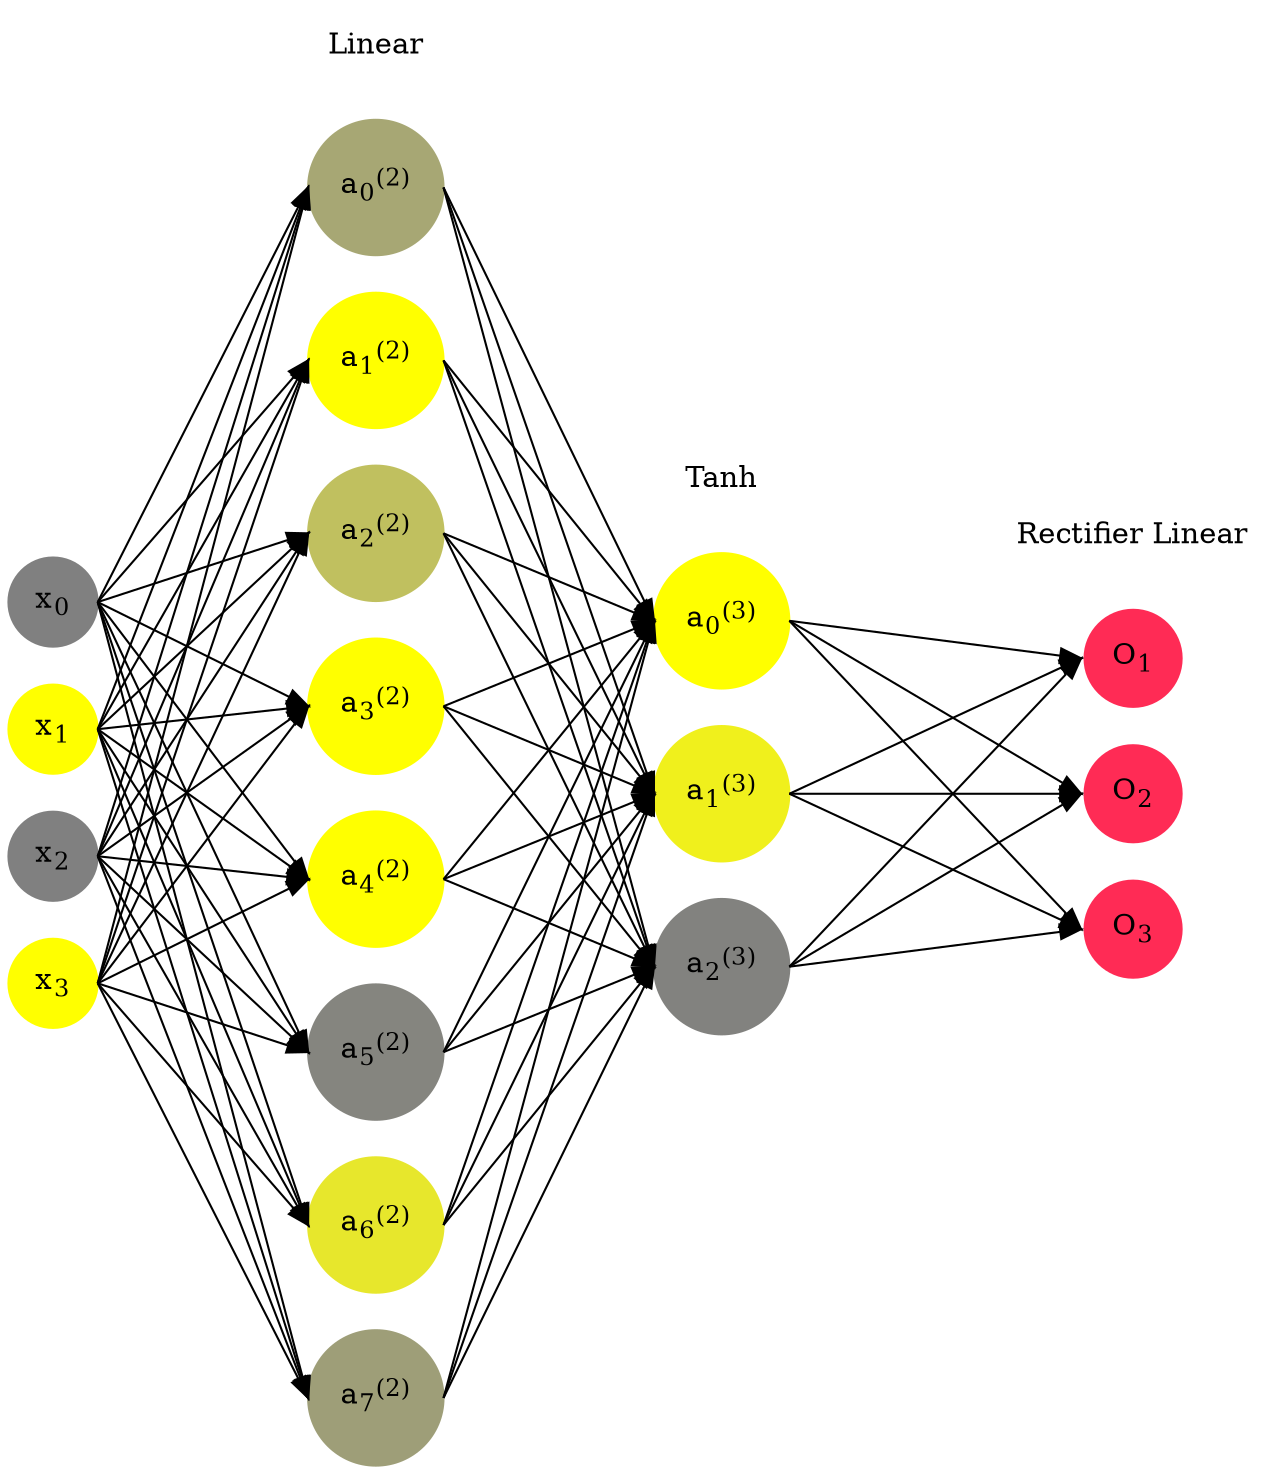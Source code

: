 digraph G {
	rankdir = LR;
	splines=false;
	edge[style=invis];
	ranksep= 1.4;
	{
	node [shape=circle, color="0.1667, 0.0, 0.5", style=filled, fillcolor="0.1667, 0.0, 0.5"];
	x0 [label=<x<sub>0</sub>>];
	}
	{
	node [shape=circle, color="0.1667, 1.0, 1.0", style=filled, fillcolor="0.1667, 1.0, 1.0"];
	x1 [label=<x<sub>1</sub>>];
	}
	{
	node [shape=circle, color="0.1667, 0.0, 0.5", style=filled, fillcolor="0.1667, 0.0, 0.5"];
	x2 [label=<x<sub>2</sub>>];
	}
	{
	node [shape=circle, color="0.1667, 1.0, 1.0", style=filled, fillcolor="0.1667, 1.0, 1.0"];
	x3 [label=<x<sub>3</sub>>];
	}
	{
	node [shape=circle, color="0.1667, 0.305126, 0.652563", style=filled, fillcolor="0.1667, 0.305126, 0.652563"];
	a02 [label=<a<sub>0</sub><sup>(2)</sup>>];
	}
	{
	node [shape=circle, color="0.1667, 1.144753, 1.072377", style=filled, fillcolor="0.1667, 1.144753, 1.072377"];
	a12 [label=<a<sub>1</sub><sup>(2)</sup>>];
	}
	{
	node [shape=circle, color="0.1667, 0.505168, 0.752584", style=filled, fillcolor="0.1667, 0.505168, 0.752584"];
	a22 [label=<a<sub>2</sub><sup>(2)</sup>>];
	}
	{
	node [shape=circle, color="0.1667, 1.016552, 1.008276", style=filled, fillcolor="0.1667, 1.016552, 1.008276"];
	a32 [label=<a<sub>3</sub><sup>(2)</sup>>];
	}
	{
	node [shape=circle, color="0.1667, 1.860586, 1.430293", style=filled, fillcolor="0.1667, 1.860586, 1.430293"];
	a42 [label=<a<sub>4</sub><sup>(2)</sup>>];
	}
	{
	node [shape=circle, color="0.1667, 0.044521, 0.522261", style=filled, fillcolor="0.1667, 0.044521, 0.522261"];
	a52 [label=<a<sub>5</sub><sup>(2)</sup>>];
	}
	{
	node [shape=circle, color="0.1667, 0.809805, 0.904902", style=filled, fillcolor="0.1667, 0.809805, 0.904902"];
	a62 [label=<a<sub>6</sub><sup>(2)</sup>>];
	}
	{
	node [shape=circle, color="0.1667, 0.236405, 0.618203", style=filled, fillcolor="0.1667, 0.236405, 0.618203"];
	a72 [label=<a<sub>7</sub><sup>(2)</sup>>];
	}
	{
	node [shape=circle, color="0.1667, 0.999983, 0.999991", style=filled, fillcolor="0.1667, 0.999983, 0.999991"];
	a03 [label=<a<sub>0</sub><sup>(3)</sup>>];
	}
	{
	node [shape=circle, color="0.1667, 0.880141, 0.940071", style=filled, fillcolor="0.1667, 0.880141, 0.940071"];
	a13 [label=<a<sub>1</sub><sup>(3)</sup>>];
	}
	{
	node [shape=circle, color="0.1667, 0.020907, 0.510454", style=filled, fillcolor="0.1667, 0.020907, 0.510454"];
	a23 [label=<a<sub>2</sub><sup>(3)</sup>>];
	}
	{
	node [shape=circle, color="0.9667, 0.83, 1.0", style=filled, fillcolor="0.9667, 0.83, 1.0"];
	O1 [label=<O<sub>1</sub>>];
	}
	{
	node [shape=circle, color="0.9667, 0.83, 1.0", style=filled, fillcolor="0.9667, 0.83, 1.0"];
	O2 [label=<O<sub>2</sub>>];
	}
	{
	node [shape=circle, color="0.9667, 0.83, 1.0", style=filled, fillcolor="0.9667, 0.83, 1.0"];
	O3 [label=<O<sub>3</sub>>];
	}
	{
	rank=same;
	x0->x1->x2->x3;
	}
	{
	rank=same;
	a02->a12->a22->a32->a42->a52->a62->a72;
	}
	{
	rank=same;
	a03->a13->a23;
	}
	{
	rank=same;
	O1->O2->O3;
	}
	l1 [shape=plaintext,label="Linear"];
	l1->a02;
	{rank=same; l1;a02};
	l2 [shape=plaintext,label="Tanh"];
	l2->a03;
	{rank=same; l2;a03};
	l3 [shape=plaintext,label="Rectifier Linear"];
	l3->O1;
	{rank=same; l3;O1};
edge[style=solid, tailport=e, headport=w];
	{x0;x1;x2;x3} -> {a02;a12;a22;a32;a42;a52;a62;a72};
	{a02;a12;a22;a32;a42;a52;a62;a72} -> {a03;a13;a23};
	{a03;a13;a23} -> {O1,O2,O3};
}